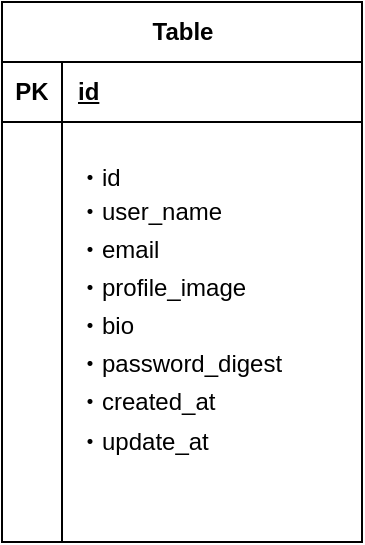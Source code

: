 <mxfile version="24.7.7">
  <diagram name="ページ1" id="ecawvKmMR6SEDkDyPHgt">
    <mxGraphModel dx="774" dy="544" grid="1" gridSize="10" guides="1" tooltips="1" connect="1" arrows="1" fold="1" page="1" pageScale="1" pageWidth="827" pageHeight="1169" math="0" shadow="0">
      <root>
        <mxCell id="0" />
        <mxCell id="1" parent="0" />
        <mxCell id="qUe_HoAB_SXOXVvPh3Tw-70" value="Table" style="shape=table;startSize=30;container=1;collapsible=1;childLayout=tableLayout;fixedRows=1;rowLines=0;fontStyle=1;align=center;resizeLast=1;html=1;" vertex="1" parent="1">
          <mxGeometry x="170" y="180" width="180" height="270" as="geometry" />
        </mxCell>
        <mxCell id="qUe_HoAB_SXOXVvPh3Tw-71" value="" style="shape=tableRow;horizontal=0;startSize=0;swimlaneHead=0;swimlaneBody=0;fillColor=none;collapsible=0;dropTarget=0;points=[[0,0.5],[1,0.5]];portConstraint=eastwest;top=0;left=0;right=0;bottom=1;" vertex="1" parent="qUe_HoAB_SXOXVvPh3Tw-70">
          <mxGeometry y="30" width="180" height="30" as="geometry" />
        </mxCell>
        <mxCell id="qUe_HoAB_SXOXVvPh3Tw-72" value="PK" style="shape=partialRectangle;connectable=0;fillColor=none;top=0;left=0;bottom=0;right=0;fontStyle=1;overflow=hidden;whiteSpace=wrap;html=1;" vertex="1" parent="qUe_HoAB_SXOXVvPh3Tw-71">
          <mxGeometry width="30" height="30" as="geometry">
            <mxRectangle width="30" height="30" as="alternateBounds" />
          </mxGeometry>
        </mxCell>
        <mxCell id="qUe_HoAB_SXOXVvPh3Tw-73" value="id" style="shape=partialRectangle;connectable=0;fillColor=none;top=0;left=0;bottom=0;right=0;align=left;spacingLeft=6;fontStyle=5;overflow=hidden;whiteSpace=wrap;html=1;" vertex="1" parent="qUe_HoAB_SXOXVvPh3Tw-71">
          <mxGeometry x="30" width="150" height="30" as="geometry">
            <mxRectangle width="150" height="30" as="alternateBounds" />
          </mxGeometry>
        </mxCell>
        <mxCell id="qUe_HoAB_SXOXVvPh3Tw-74" value="" style="shape=tableRow;horizontal=0;startSize=0;swimlaneHead=0;swimlaneBody=0;fillColor=none;collapsible=0;dropTarget=0;points=[[0,0.5],[1,0.5]];portConstraint=eastwest;top=0;left=0;right=0;bottom=0;" vertex="1" parent="qUe_HoAB_SXOXVvPh3Tw-70">
          <mxGeometry y="60" width="180" height="190" as="geometry" />
        </mxCell>
        <mxCell id="qUe_HoAB_SXOXVvPh3Tw-75" value="" style="shape=partialRectangle;connectable=0;fillColor=none;top=0;left=0;bottom=0;right=0;editable=1;overflow=hidden;whiteSpace=wrap;html=1;" vertex="1" parent="qUe_HoAB_SXOXVvPh3Tw-74">
          <mxGeometry width="30" height="190" as="geometry">
            <mxRectangle width="30" height="190" as="alternateBounds" />
          </mxGeometry>
        </mxCell>
        <mxCell id="qUe_HoAB_SXOXVvPh3Tw-76" value="・id&lt;div style=&quot;line-height: 160%;&quot;&gt;・user_name&lt;/div&gt;&lt;div style=&quot;line-height: 160%;&quot;&gt;・email&lt;/div&gt;&lt;div style=&quot;line-height: 160%;&quot;&gt;・profile_image&lt;/div&gt;&lt;div style=&quot;line-height: 160%;&quot;&gt;・bio&lt;/div&gt;&lt;div style=&quot;line-height: 160%;&quot;&gt;・password_digest&lt;/div&gt;&lt;div style=&quot;line-height: 160%;&quot;&gt;・created_at&lt;/div&gt;&lt;div style=&quot;line-height: 160%;&quot;&gt;・update_at&lt;/div&gt;" style="shape=partialRectangle;connectable=0;fillColor=none;top=0;left=0;bottom=0;right=0;align=left;spacingLeft=6;overflow=hidden;whiteSpace=wrap;html=1;" vertex="1" parent="qUe_HoAB_SXOXVvPh3Tw-74">
          <mxGeometry x="30" width="150" height="190" as="geometry">
            <mxRectangle width="150" height="190" as="alternateBounds" />
          </mxGeometry>
        </mxCell>
        <mxCell id="qUe_HoAB_SXOXVvPh3Tw-80" value="" style="shape=tableRow;horizontal=0;startSize=0;swimlaneHead=0;swimlaneBody=0;fillColor=none;collapsible=0;dropTarget=0;points=[[0,0.5],[1,0.5]];portConstraint=eastwest;top=0;left=0;right=0;bottom=0;" vertex="1" parent="qUe_HoAB_SXOXVvPh3Tw-70">
          <mxGeometry y="250" width="180" height="20" as="geometry" />
        </mxCell>
        <mxCell id="qUe_HoAB_SXOXVvPh3Tw-81" value="" style="shape=partialRectangle;connectable=0;fillColor=none;top=0;left=0;bottom=0;right=0;editable=1;overflow=hidden;whiteSpace=wrap;html=1;" vertex="1" parent="qUe_HoAB_SXOXVvPh3Tw-80">
          <mxGeometry width="30" height="20" as="geometry">
            <mxRectangle width="30" height="20" as="alternateBounds" />
          </mxGeometry>
        </mxCell>
        <mxCell id="qUe_HoAB_SXOXVvPh3Tw-82" value="" style="shape=partialRectangle;connectable=0;fillColor=none;top=0;left=0;bottom=0;right=0;align=left;spacingLeft=6;overflow=hidden;whiteSpace=wrap;html=1;" vertex="1" parent="qUe_HoAB_SXOXVvPh3Tw-80">
          <mxGeometry x="30" width="150" height="20" as="geometry">
            <mxRectangle width="150" height="20" as="alternateBounds" />
          </mxGeometry>
        </mxCell>
        <mxCell id="qUe_HoAB_SXOXVvPh3Tw-84" value="" style="endArrow=none;html=1;rounded=0;entryX=0.194;entryY=1.133;entryDx=0;entryDy=0;entryPerimeter=0;" edge="1" parent="1">
          <mxGeometry width="50" height="50" relative="1" as="geometry">
            <mxPoint x="200" y="440" as="sourcePoint" />
            <mxPoint x="200.0" y="320" as="targetPoint" />
            <Array as="points" />
          </mxGeometry>
        </mxCell>
      </root>
    </mxGraphModel>
  </diagram>
</mxfile>
